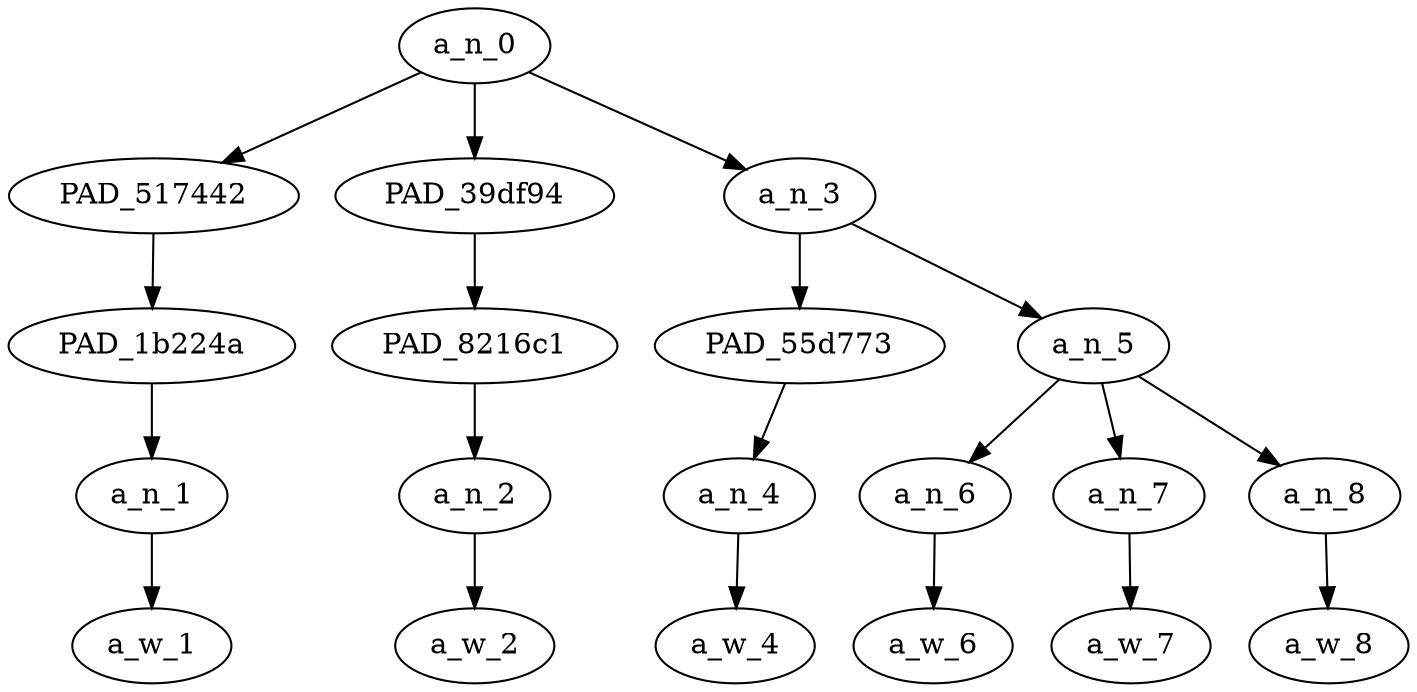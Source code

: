 strict digraph "" {
	a_n_0	[div_dir=-1,
		index=0,
		level=4,
		pos="1.3333333333333333,4!",
		text_span="[0, 1, 2, 3, 4, 5]",
		value=1.00000001];
	PAD_517442	[div_dir=1,
		index=0,
		level=3,
		pos="0.0,3!",
		text_span="[0]",
		value=0.09789926];
	a_n_0 -> PAD_517442;
	PAD_39df94	[div_dir=-1,
		index=1,
		level=3,
		pos="1.0,3!",
		text_span="[1]",
		value=0.07695305];
	a_n_0 -> PAD_39df94;
	a_n_3	[div_dir=-1,
		index=2,
		level=3,
		pos="3.0,3!",
		text_span="[2, 3, 4, 5]",
		value=0.82443583];
	a_n_0 -> a_n_3;
	PAD_1b224a	[div_dir=1,
		index=0,
		level=2,
		pos="0.0,2!",
		text_span="[0]",
		value=0.09789926];
	PAD_517442 -> PAD_1b224a;
	a_n_1	[div_dir=1,
		index=0,
		level=1,
		pos="0.0,1!",
		text_span="[0]",
		value=0.09789926];
	PAD_1b224a -> a_n_1;
	a_w_1	[div_dir=0,
		index=0,
		level=0,
		pos="0,0!",
		text_span="[0]",
		value="<user>"];
	a_n_1 -> a_w_1;
	PAD_8216c1	[div_dir=-1,
		index=1,
		level=2,
		pos="1.0,2!",
		text_span="[1]",
		value=0.07695305];
	PAD_39df94 -> PAD_8216c1;
	a_n_2	[div_dir=-1,
		index=1,
		level=1,
		pos="1.0,1!",
		text_span="[1]",
		value=0.07695305];
	PAD_8216c1 -> a_n_2;
	a_w_2	[div_dir=0,
		index=1,
		level=0,
		pos="1,0!",
		text_span="[1]",
		value=there];
	a_n_2 -> a_w_2;
	PAD_55d773	[div_dir=1,
		index=2,
		level=2,
		pos="2.0,2!",
		text_span="[2]",
		value=0.09095800];
	a_n_3 -> PAD_55d773;
	a_n_5	[div_dir=-1,
		index=3,
		level=2,
		pos="4.0,2!",
		text_span="[3, 4, 5]",
		value=0.73273581];
	a_n_3 -> a_n_5;
	a_n_4	[div_dir=1,
		index=2,
		level=1,
		pos="2.0,1!",
		text_span="[2]",
		value=0.09095800];
	PAD_55d773 -> a_n_4;
	a_w_4	[div_dir=0,
		index=2,
		level=0,
		pos="2,0!",
		text_span="[2]",
		value=was];
	a_n_4 -> a_w_4;
	a_n_6	[div_dir=-1,
		index=3,
		level=1,
		pos="3.0,1!",
		text_span="[3]",
		value=0.08820512];
	a_n_5 -> a_n_6;
	a_n_7	[div_dir=-1,
		index=4,
		level=1,
		pos="4.0,1!",
		text_span="[4]",
		value=0.46746144];
	a_n_5 -> a_n_7;
	a_n_8	[div_dir=-1,
		index=5,
		level=1,
		pos="5.0,1!",
		text_span="[5]",
		value=0.17616777];
	a_n_5 -> a_n_8;
	a_w_6	[div_dir=0,
		index=3,
		level=0,
		pos="3,0!",
		text_span="[3]",
		value=no];
	a_n_6 -> a_w_6;
	a_w_7	[div_dir=0,
		index=4,
		level=0,
		pos="4,0!",
		text_span="[4]",
		value=moslem];
	a_n_7 -> a_w_7;
	a_w_8	[div_dir=0,
		index=5,
		level=0,
		pos="5,0!",
		text_span="[5]",
		value=ban];
	a_n_8 -> a_w_8;
}
